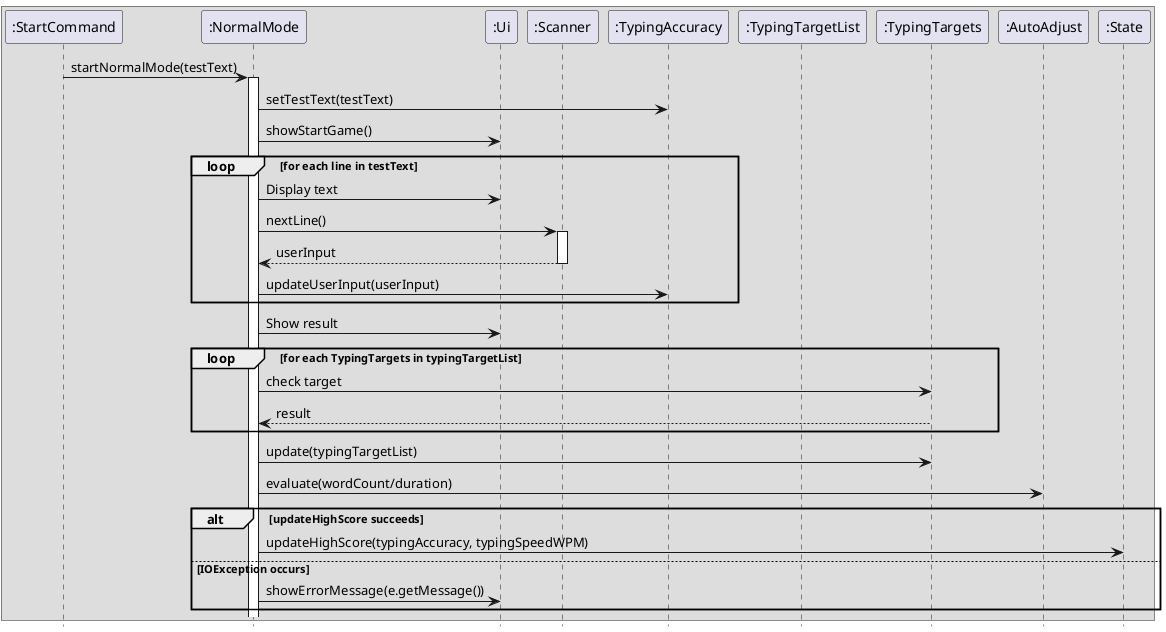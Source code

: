 @startuml
'https://plantuml.com/sequence-diagram
hide footbox

box
participant ":StartCommand" as StartCommand
participant ":NormalMode" as NormalMode
participant ":Ui" as Ui
participant ":Scanner" as Scanner
participant ":TypingAccuracy" as TypingAccuracy
participant ":TypingTargetList" as TypingTargetList
participant ":TypingTargets" as TypingTargets
participant ":AutoAdjust" as AutoAdjust
participant ":State" as State

StartCommand -> NormalMode : startNormalMode(testText)
activate NormalMode
NormalMode -> TypingAccuracy : setTestText(testText)
NormalMode -> Ui : showStartGame()

loop for each line in testText
    NormalMode -> Ui : Display text
    NormalMode -> Scanner : nextLine()
    activate "Scanner"
    Scanner --> NormalMode : userInput
    deactivate "Scanner"
    NormalMode -> TypingAccuracy : updateUserInput(userInput)
end

NormalMode -> Ui : Show result

loop for each TypingTargets in typingTargetList
    NormalMode -> TypingTargets : check target
    TypingTargets --> NormalMode : result
end

NormalMode -> TypingTargets : update(typingTargetList)
NormalMode -> AutoAdjust : evaluate(wordCount/duration)

alt updateHighScore succeeds
    NormalMode -> State : updateHighScore(typingAccuracy, typingSpeedWPM)
else IOException occurs
    NormalMode -> Ui : showErrorMessage(e.getMessage())
end

end box



@enduml
